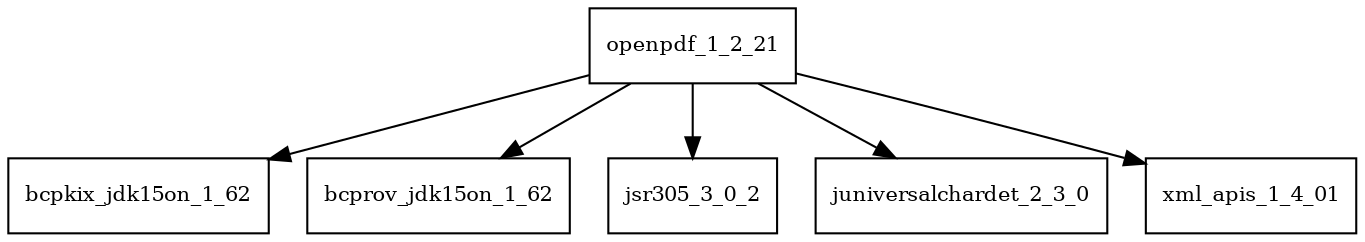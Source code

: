 digraph openpdf_1_2_21_dependencies {
  node [shape = box, fontsize=10.0];
  openpdf_1_2_21 -> bcpkix_jdk15on_1_62;
  openpdf_1_2_21 -> bcprov_jdk15on_1_62;
  openpdf_1_2_21 -> jsr305_3_0_2;
  openpdf_1_2_21 -> juniversalchardet_2_3_0;
  openpdf_1_2_21 -> xml_apis_1_4_01;
}
